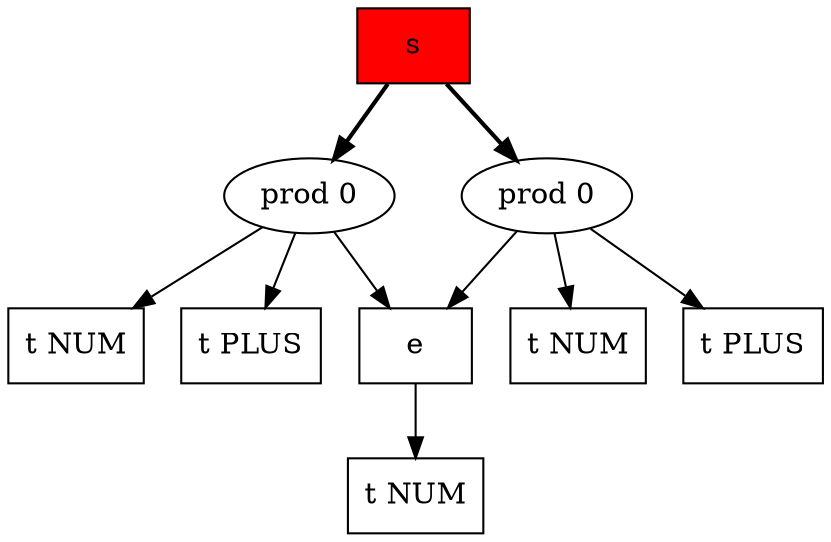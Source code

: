 digraph AST {
    d2toptions="--autosize";
    1 [label="s",style="filled",fillcolor=red,shape=box]
    5 [label="prod 0"]
    1 -> 5 [style=bold,width=10,label=""]
    6 [label="t NUM",shape=box]
    5 -> 6 [label=""]
    7 [label="t PLUS",shape=box]
    5 -> 7 [label=""]
    5 -> 0 [label=""]
    8 [label="prod 0"]
    1 -> 8 [style=bold,width=10,label=""]
    9 [label="t NUM",shape=box]
    8 -> 9 [label=""]
    10 [label="t PLUS",shape=box]
    8 -> 10 [label=""]
    8 -> 0 [label=""]
    0 [label="e",shape=box]
    12 [label="t NUM",shape=box]
    0 -> 12 [label=""]
}

